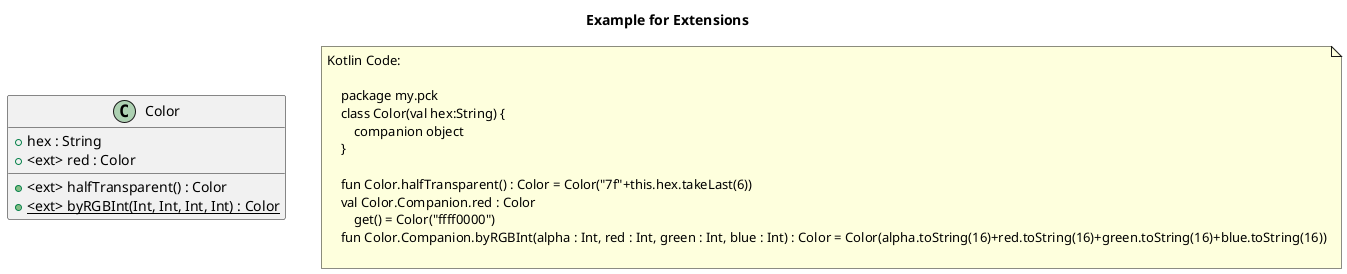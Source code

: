 @startuml
title Example for Extensions
'This file is generated by the GenerateExamplesForDoc test.

    'my.pck.Color
    class "Color" as my_pck_Color {
        + hex : String
		+ <ext> red : Color
		+ <ext> halfTransparent() : Color
		+ {static} <ext> byRGBInt(Int, Int, Int, Int) : Color
    }



 
note as note_of_code
Kotlin Code:

    package my.pck
    class Color(val hex:String) {
        companion object
    }
    
    fun Color.halfTransparent() : Color = Color("7f"+this.hex.takeLast(6))
    val Color.Companion.red : Color
        get() = Color("ffff0000")
    fun Color.Companion.byRGBInt(alpha : Int, red : Int, green : Int, blue : Int) : Color = Color(alpha.toString(16)+red.toString(16)+green.toString(16)+blue.toString(16))
    
end note
            
@enduml
